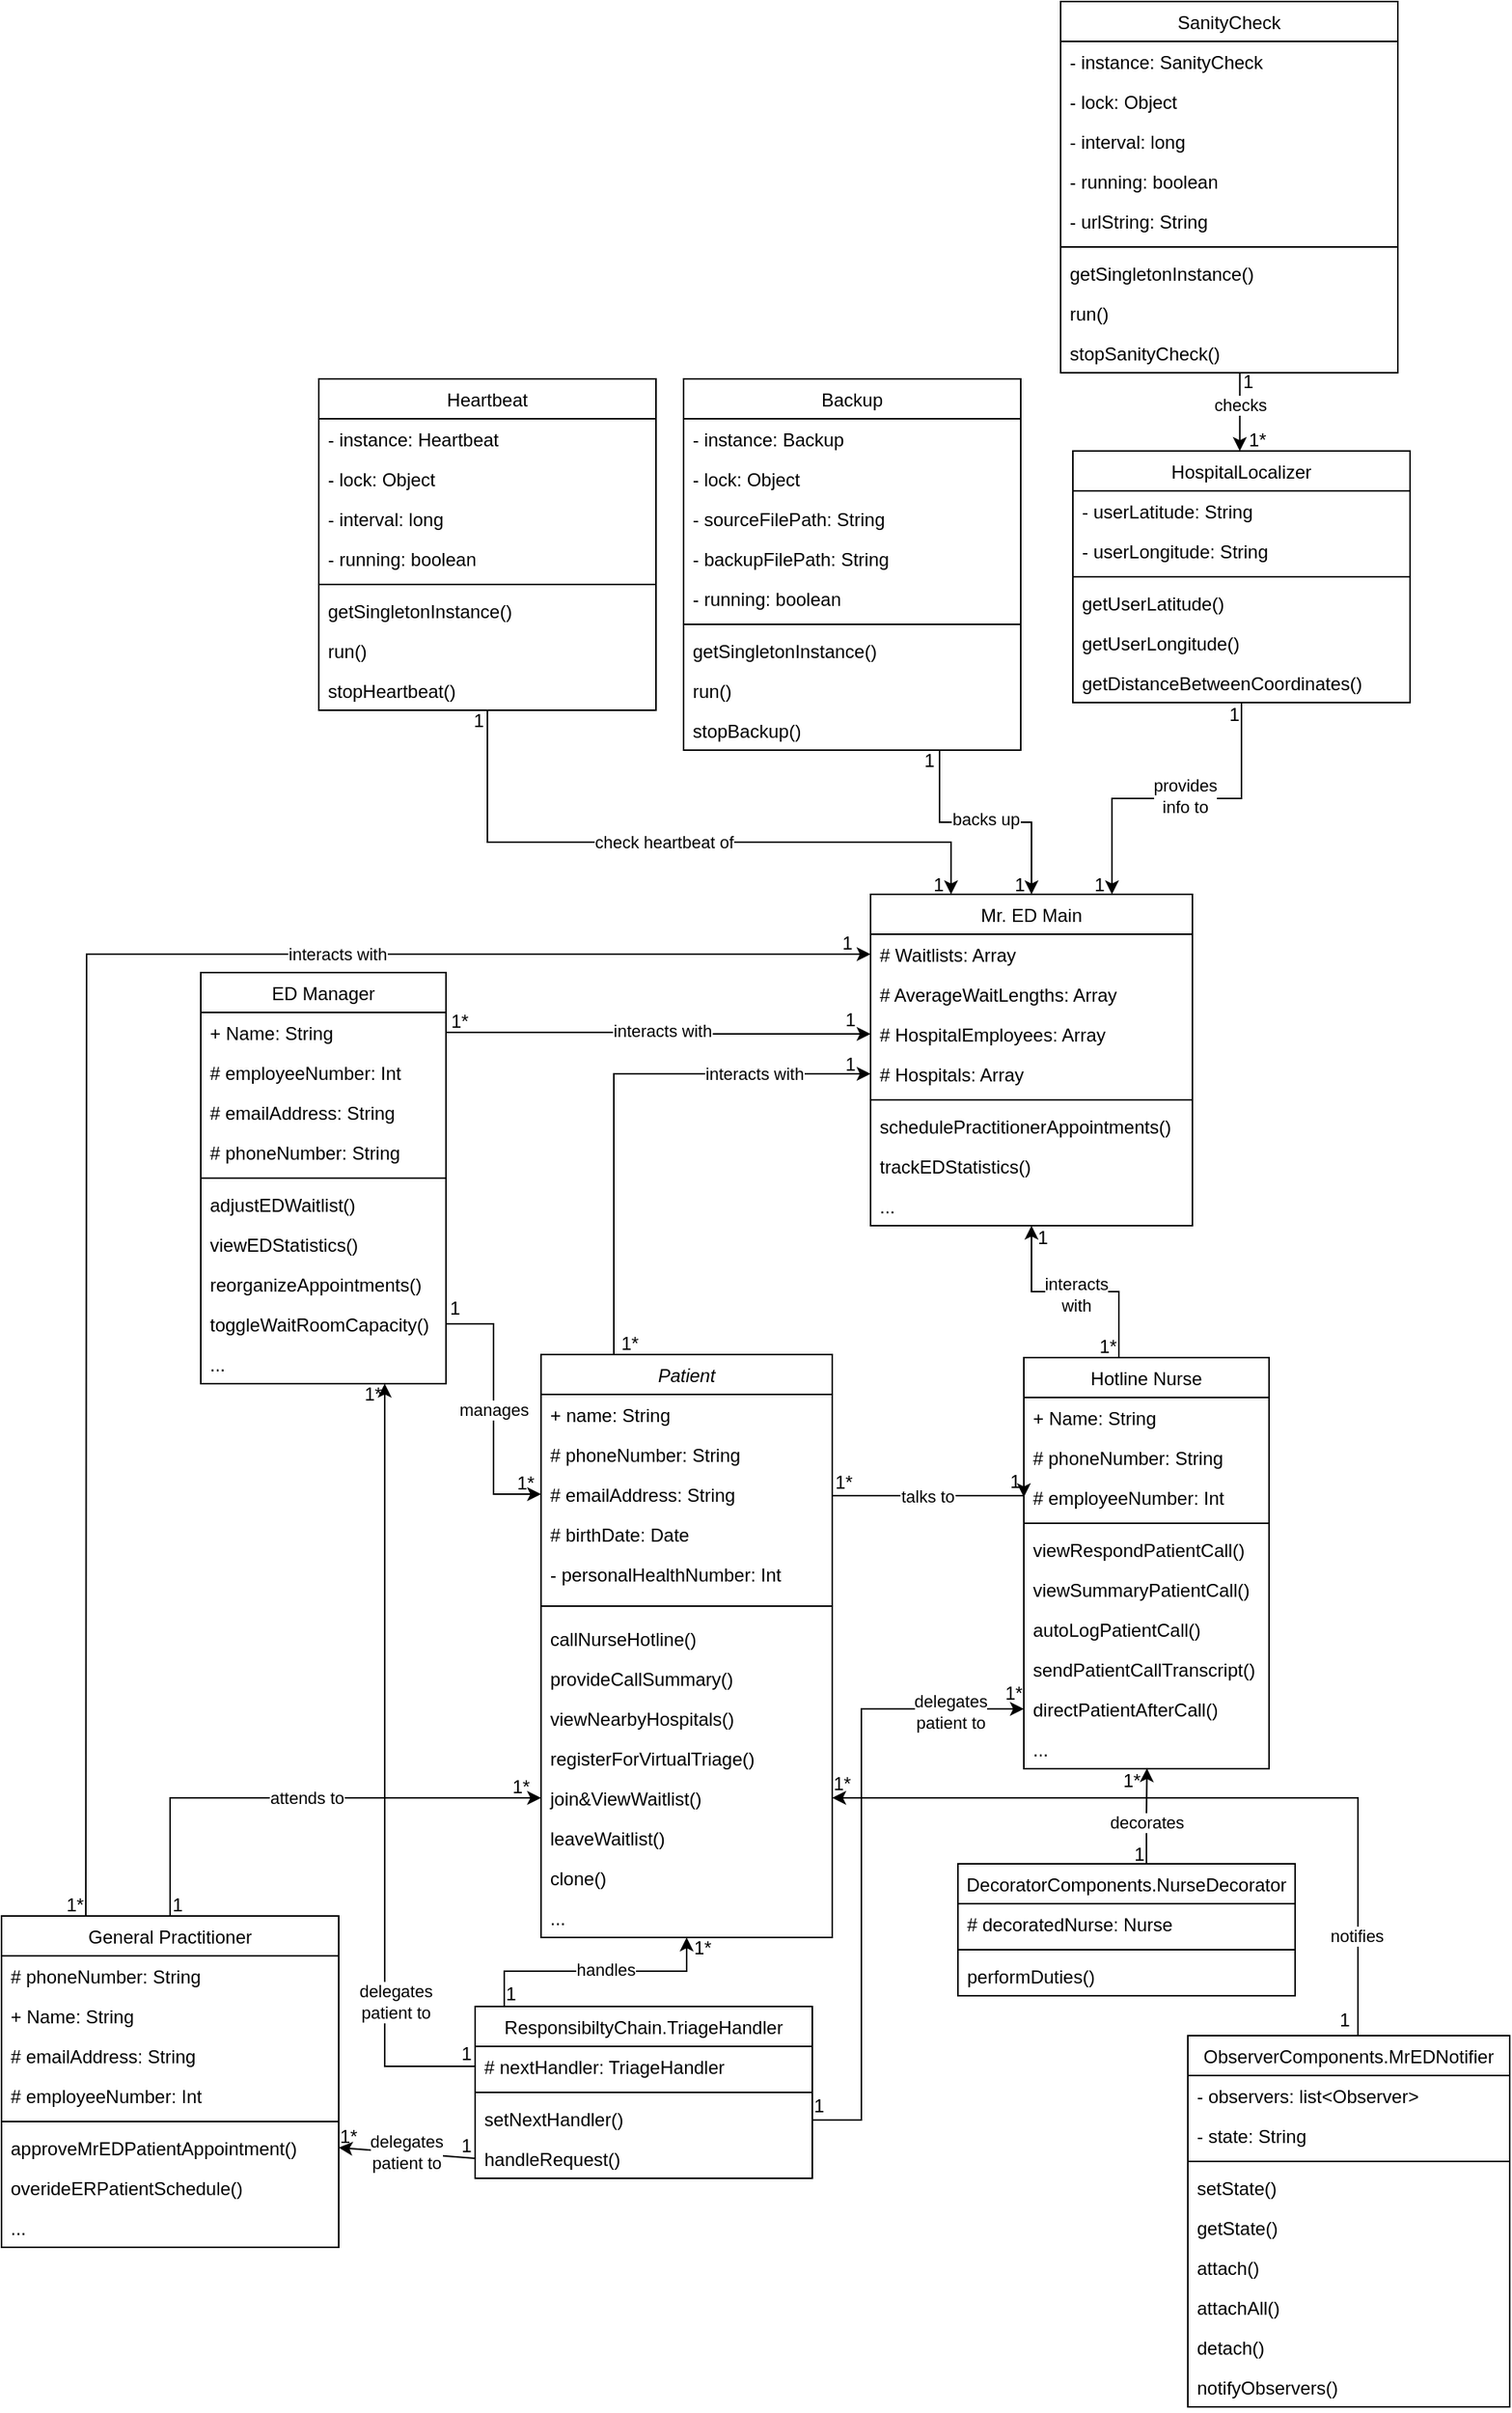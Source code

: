 <mxfile version="24.8.6">
  <diagram id="C5RBs43oDa-KdzZeNtuy" name="Page-1">
    <mxGraphModel dx="1110" dy="485" grid="0" gridSize="10" guides="1" tooltips="1" connect="1" arrows="1" fold="1" page="1" pageScale="1" pageWidth="1100" pageHeight="1700" background="#ffffff" math="0" shadow="0">
      <root>
        <mxCell id="WIyWlLk6GJQsqaUBKTNV-0" />
        <mxCell id="WIyWlLk6GJQsqaUBKTNV-1" parent="WIyWlLk6GJQsqaUBKTNV-0" />
        <mxCell id="zkfFHV4jXpPFQw0GAbJ--26" value="talks to" style="endArrow=classic;shadow=0;strokeWidth=1;rounded=0;curved=0;endFill=1;edgeStyle=elbowEdgeStyle;elbow=vertical;entryX=0;entryY=0.5;entryDx=0;entryDy=0;exitX=1;exitY=0.5;exitDx=0;exitDy=0;" parent="WIyWlLk6GJQsqaUBKTNV-1" source="zkfFHV4jXpPFQw0GAbJ--3" target="zkfFHV4jXpPFQw0GAbJ--20" edge="1">
          <mxGeometry x="-0.002" relative="1" as="geometry">
            <mxPoint x="526" y="940.151" as="sourcePoint" />
            <mxPoint x="606" y="940" as="targetPoint" />
            <mxPoint as="offset" />
          </mxGeometry>
        </mxCell>
        <mxCell id="zkfFHV4jXpPFQw0GAbJ--27" value="1*" style="resizable=0;align=left;verticalAlign=bottom;labelBackgroundColor=none;fontSize=12;" parent="zkfFHV4jXpPFQw0GAbJ--26" connectable="0" vertex="1">
          <mxGeometry x="-1" relative="1" as="geometry">
            <mxPoint y="1" as="offset" />
          </mxGeometry>
        </mxCell>
        <mxCell id="yhLwDngZFzW4GkKBRwZi-78" value="interacts with" style="edgeStyle=orthogonalEdgeStyle;rounded=0;orthogonalLoop=1;jettySize=auto;html=1;exitX=0.25;exitY=0;exitDx=0;exitDy=0;entryX=0;entryY=0.5;entryDx=0;entryDy=0;" parent="WIyWlLk6GJQsqaUBKTNV-1" source="zkfFHV4jXpPFQw0GAbJ--0" target="Fs_27z0oELzL2XnIM3CG-0" edge="1">
          <mxGeometry x="0.565" relative="1" as="geometry">
            <mxPoint as="offset" />
          </mxGeometry>
        </mxCell>
        <mxCell id="zkfFHV4jXpPFQw0GAbJ--6" value="ED Manager" style="swimlane;fontStyle=0;align=center;verticalAlign=top;childLayout=stackLayout;horizontal=1;startSize=26;horizontalStack=0;resizeParent=1;resizeLast=0;collapsible=1;marginBottom=0;rounded=0;shadow=0;strokeWidth=1;" parent="WIyWlLk6GJQsqaUBKTNV-1" vertex="1">
          <mxGeometry x="221" y="661" width="160" height="268" as="geometry">
            <mxRectangle x="130" y="380" width="160" height="26" as="alternateBounds" />
          </mxGeometry>
        </mxCell>
        <mxCell id="yhLwDngZFzW4GkKBRwZi-48" value="+ Name: String" style="text;align=left;verticalAlign=top;spacingLeft=4;spacingRight=4;overflow=hidden;rotatable=0;points=[[0,0.5],[1,0.5]];portConstraint=eastwest;" parent="zkfFHV4jXpPFQw0GAbJ--6" vertex="1">
          <mxGeometry y="26" width="160" height="26" as="geometry" />
        </mxCell>
        <mxCell id="yhLwDngZFzW4GkKBRwZi-50" value="# employeeNumber: Int" style="text;align=left;verticalAlign=top;spacingLeft=4;spacingRight=4;overflow=hidden;rotatable=0;points=[[0,0.5],[1,0.5]];portConstraint=eastwest;rounded=0;shadow=0;html=0;" parent="zkfFHV4jXpPFQw0GAbJ--6" vertex="1">
          <mxGeometry y="52" width="160" height="26" as="geometry" />
        </mxCell>
        <mxCell id="tBo-wQRC3LRxtT-xVERm-1" value="# emailAddress: String" style="text;align=left;verticalAlign=top;spacingLeft=4;spacingRight=4;overflow=hidden;rotatable=0;points=[[0,0.5],[1,0.5]];portConstraint=eastwest;rounded=0;shadow=0;html=0;" parent="zkfFHV4jXpPFQw0GAbJ--6" vertex="1">
          <mxGeometry y="78" width="160" height="26" as="geometry" />
        </mxCell>
        <mxCell id="yhLwDngZFzW4GkKBRwZi-49" value="# phoneNumber: String" style="text;align=left;verticalAlign=top;spacingLeft=4;spacingRight=4;overflow=hidden;rotatable=0;points=[[0,0.5],[1,0.5]];portConstraint=eastwest;rounded=0;shadow=0;html=0;" parent="zkfFHV4jXpPFQw0GAbJ--6" vertex="1">
          <mxGeometry y="104" width="160" height="26" as="geometry" />
        </mxCell>
        <mxCell id="zkfFHV4jXpPFQw0GAbJ--9" value="" style="line;html=1;strokeWidth=1;align=left;verticalAlign=middle;spacingTop=-1;spacingLeft=3;spacingRight=3;rotatable=0;labelPosition=right;points=[];portConstraint=eastwest;" parent="zkfFHV4jXpPFQw0GAbJ--6" vertex="1">
          <mxGeometry y="130" width="160" height="8" as="geometry" />
        </mxCell>
        <mxCell id="zkfFHV4jXpPFQw0GAbJ--11" value="adjustEDWaitlist()&#xa;" style="text;align=left;verticalAlign=top;spacingLeft=4;spacingRight=4;overflow=hidden;rotatable=0;points=[[0,0.5],[1,0.5]];portConstraint=eastwest;" parent="zkfFHV4jXpPFQw0GAbJ--6" vertex="1">
          <mxGeometry y="138" width="160" height="26" as="geometry" />
        </mxCell>
        <mxCell id="yhLwDngZFzW4GkKBRwZi-51" value="viewEDStatistics()&#xa;" style="text;align=left;verticalAlign=top;spacingLeft=4;spacingRight=4;overflow=hidden;rotatable=0;points=[[0,0.5],[1,0.5]];portConstraint=eastwest;" parent="zkfFHV4jXpPFQw0GAbJ--6" vertex="1">
          <mxGeometry y="164" width="160" height="26" as="geometry" />
        </mxCell>
        <mxCell id="yhLwDngZFzW4GkKBRwZi-55" value="reorganizeAppointments()" style="text;align=left;verticalAlign=top;spacingLeft=4;spacingRight=4;overflow=hidden;rotatable=0;points=[[0,0.5],[1,0.5]];portConstraint=eastwest;" parent="zkfFHV4jXpPFQw0GAbJ--6" vertex="1">
          <mxGeometry y="190" width="160" height="26" as="geometry" />
        </mxCell>
        <mxCell id="yhLwDngZFzW4GkKBRwZi-56" value="toggleWaitRoomCapacity()" style="text;align=left;verticalAlign=top;spacingLeft=4;spacingRight=4;overflow=hidden;rotatable=0;points=[[0,0.5],[1,0.5]];portConstraint=eastwest;" parent="zkfFHV4jXpPFQw0GAbJ--6" vertex="1">
          <mxGeometry y="216" width="160" height="26" as="geometry" />
        </mxCell>
        <mxCell id="puMFfP5qI0AETWPIXDAu-53" value="..." style="text;align=left;verticalAlign=top;spacingLeft=4;spacingRight=4;overflow=hidden;rotatable=0;points=[[0,0.5],[1,0.5]];portConstraint=eastwest;" vertex="1" parent="zkfFHV4jXpPFQw0GAbJ--6">
          <mxGeometry y="242" width="160" height="26" as="geometry" />
        </mxCell>
        <mxCell id="puMFfP5qI0AETWPIXDAu-64" style="edgeStyle=orthogonalEdgeStyle;rounded=0;orthogonalLoop=1;jettySize=auto;html=1;entryX=0.5;entryY=1;entryDx=0;entryDy=0;" edge="1" parent="WIyWlLk6GJQsqaUBKTNV-1" source="zkfFHV4jXpPFQw0GAbJ--17" target="yhLwDngZFzW4GkKBRwZi-30">
          <mxGeometry relative="1" as="geometry">
            <mxPoint x="731" y="832" as="targetPoint" />
            <Array as="points">
              <mxPoint x="820" y="869" />
              <mxPoint x="763" y="869" />
            </Array>
          </mxGeometry>
        </mxCell>
        <mxCell id="puMFfP5qI0AETWPIXDAu-66" value="interacts&lt;div&gt;with&lt;/div&gt;" style="edgeLabel;html=1;align=center;verticalAlign=middle;resizable=0;points=[];" vertex="1" connectable="0" parent="puMFfP5qI0AETWPIXDAu-64">
          <mxGeometry x="0.129" y="1" relative="1" as="geometry">
            <mxPoint x="9" y="1" as="offset" />
          </mxGeometry>
        </mxCell>
        <mxCell id="yhLwDngZFzW4GkKBRwZi-66" value="interacts with" style="edgeStyle=orthogonalEdgeStyle;rounded=0;orthogonalLoop=1;jettySize=auto;html=1;entryX=0;entryY=0.5;entryDx=0;entryDy=0;" parent="WIyWlLk6GJQsqaUBKTNV-1" target="yhLwDngZFzW4GkKBRwZi-32" edge="1">
          <mxGeometry x="0.389" relative="1" as="geometry">
            <mxPoint x="146" y="1276" as="sourcePoint" />
            <mxPoint as="offset" />
          </mxGeometry>
        </mxCell>
        <mxCell id="yhLwDngZFzW4GkKBRwZi-95" value="manages" style="edgeStyle=orthogonalEdgeStyle;rounded=0;orthogonalLoop=1;jettySize=auto;html=1;exitX=1;exitY=0.5;exitDx=0;exitDy=0;entryX=0;entryY=0.5;entryDx=0;entryDy=0;" parent="WIyWlLk6GJQsqaUBKTNV-1" source="yhLwDngZFzW4GkKBRwZi-56" target="zkfFHV4jXpPFQw0GAbJ--3" edge="1">
          <mxGeometry relative="1" as="geometry" />
        </mxCell>
        <mxCell id="yhLwDngZFzW4GkKBRwZi-97" value="1*" style="text;strokeColor=none;align=center;fillColor=none;html=1;verticalAlign=middle;whiteSpace=wrap;rounded=0;" parent="WIyWlLk6GJQsqaUBKTNV-1" vertex="1">
          <mxGeometry x="360" y="678" width="60" height="30" as="geometry" />
        </mxCell>
        <mxCell id="yhLwDngZFzW4GkKBRwZi-100" value="1" style="text;strokeColor=none;align=center;fillColor=none;html=1;verticalAlign=middle;whiteSpace=wrap;rounded=0;" parent="WIyWlLk6GJQsqaUBKTNV-1" vertex="1">
          <mxGeometry x="357" y="865" width="60" height="30" as="geometry" />
        </mxCell>
        <mxCell id="RBmCdyqVR_5jU8e3-aPP-4" value="" style="rounded=0;whiteSpace=wrap;html=1;strokeColor=none;" parent="WIyWlLk6GJQsqaUBKTNV-1" vertex="1">
          <mxGeometry x="108" y="1373" width="120" height="60" as="geometry" />
        </mxCell>
        <mxCell id="puMFfP5qI0AETWPIXDAu-23" style="edgeStyle=orthogonalEdgeStyle;rounded=0;orthogonalLoop=1;jettySize=auto;html=1;entryX=0.5;entryY=1;entryDx=0;entryDy=0;" edge="1" parent="WIyWlLk6GJQsqaUBKTNV-1" source="puMFfP5qI0AETWPIXDAu-10" target="zkfFHV4jXpPFQw0GAbJ--0">
          <mxGeometry relative="1" as="geometry">
            <Array as="points">
              <mxPoint x="419" y="1312" />
              <mxPoint x="538" y="1312" />
            </Array>
          </mxGeometry>
        </mxCell>
        <mxCell id="puMFfP5qI0AETWPIXDAu-29" value="handles" style="edgeLabel;html=1;align=center;verticalAlign=middle;resizable=0;points=[];" vertex="1" connectable="0" parent="puMFfP5qI0AETWPIXDAu-23">
          <mxGeometry x="-0.354" y="2" relative="1" as="geometry">
            <mxPoint x="36" y="1" as="offset" />
          </mxGeometry>
        </mxCell>
        <mxCell id="puMFfP5qI0AETWPIXDAu-10" value="ResponsibiltyChain.TriageHandler" style="swimlane;fontStyle=0;align=center;verticalAlign=top;childLayout=stackLayout;horizontal=1;startSize=26;horizontalStack=0;resizeParent=1;resizeLast=0;collapsible=1;marginBottom=0;rounded=0;shadow=0;strokeWidth=1;" vertex="1" parent="WIyWlLk6GJQsqaUBKTNV-1">
          <mxGeometry x="400" y="1335" width="220" height="112" as="geometry">
            <mxRectangle x="550" y="140" width="160" height="26" as="alternateBounds" />
          </mxGeometry>
        </mxCell>
        <mxCell id="puMFfP5qI0AETWPIXDAu-11" value="# nextHandler: TriageHandler" style="text;align=left;verticalAlign=top;spacingLeft=4;spacingRight=4;overflow=hidden;rotatable=0;points=[[0,0.5],[1,0.5]];portConstraint=eastwest;rounded=0;shadow=0;html=0;" vertex="1" parent="puMFfP5qI0AETWPIXDAu-10">
          <mxGeometry y="26" width="220" height="26" as="geometry" />
        </mxCell>
        <mxCell id="puMFfP5qI0AETWPIXDAu-15" value="" style="line;html=1;strokeWidth=1;align=left;verticalAlign=middle;spacingTop=-1;spacingLeft=3;spacingRight=3;rotatable=0;labelPosition=right;points=[];portConstraint=eastwest;" vertex="1" parent="puMFfP5qI0AETWPIXDAu-10">
          <mxGeometry y="52" width="220" height="8" as="geometry" />
        </mxCell>
        <mxCell id="puMFfP5qI0AETWPIXDAu-16" value="setNextHandler()" style="text;align=left;verticalAlign=top;spacingLeft=4;spacingRight=4;overflow=hidden;rotatable=0;points=[[0,0.5],[1,0.5]];portConstraint=eastwest;" vertex="1" parent="puMFfP5qI0AETWPIXDAu-10">
          <mxGeometry y="60" width="220" height="26" as="geometry" />
        </mxCell>
        <mxCell id="puMFfP5qI0AETWPIXDAu-17" value="handleRequest()" style="text;align=left;verticalAlign=top;spacingLeft=4;spacingRight=4;overflow=hidden;rotatable=0;points=[[0,0.5],[1,0.5]];portConstraint=eastwest;" vertex="1" parent="puMFfP5qI0AETWPIXDAu-10">
          <mxGeometry y="86" width="220" height="26" as="geometry" />
        </mxCell>
        <mxCell id="puMFfP5qI0AETWPIXDAu-20" value="" style="group" vertex="1" connectable="0" parent="WIyWlLk6GJQsqaUBKTNV-1">
          <mxGeometry x="91" y="1252" width="256" height="215" as="geometry" />
        </mxCell>
        <mxCell id="puMFfP5qI0AETWPIXDAu-19" value="" style="group" vertex="1" connectable="0" parent="puMFfP5qI0AETWPIXDAu-20">
          <mxGeometry width="220" height="215" as="geometry" />
        </mxCell>
        <mxCell id="yhLwDngZFzW4GkKBRwZi-0" value="General Practitioner" style="swimlane;fontStyle=0;align=center;verticalAlign=top;childLayout=stackLayout;horizontal=1;startSize=26;horizontalStack=0;resizeParent=1;resizeLast=0;collapsible=1;marginBottom=0;rounded=0;shadow=0;strokeWidth=1;" parent="puMFfP5qI0AETWPIXDAu-19" vertex="1">
          <mxGeometry y="24" width="220" height="216" as="geometry">
            <mxRectangle x="550" y="140" width="160" height="26" as="alternateBounds" />
          </mxGeometry>
        </mxCell>
        <mxCell id="yhLwDngZFzW4GkKBRwZi-25" value="# phoneNumber: String" style="text;align=left;verticalAlign=top;spacingLeft=4;spacingRight=4;overflow=hidden;rotatable=0;points=[[0,0.5],[1,0.5]];portConstraint=eastwest;rounded=0;shadow=0;html=0;" parent="yhLwDngZFzW4GkKBRwZi-0" vertex="1">
          <mxGeometry y="26" width="220" height="26" as="geometry" />
        </mxCell>
        <mxCell id="yhLwDngZFzW4GkKBRwZi-24" value="+ Name: String" style="text;align=left;verticalAlign=top;spacingLeft=4;spacingRight=4;overflow=hidden;rotatable=0;points=[[0,0.5],[1,0.5]];portConstraint=eastwest;" parent="yhLwDngZFzW4GkKBRwZi-0" vertex="1">
          <mxGeometry y="52" width="220" height="26" as="geometry" />
        </mxCell>
        <mxCell id="tBo-wQRC3LRxtT-xVERm-2" value="# emailAddress: String" style="text;align=left;verticalAlign=top;spacingLeft=4;spacingRight=4;overflow=hidden;rotatable=0;points=[[0,0.5],[1,0.5]];portConstraint=eastwest;rounded=0;shadow=0;html=0;" parent="yhLwDngZFzW4GkKBRwZi-0" vertex="1">
          <mxGeometry y="78" width="220" height="26" as="geometry" />
        </mxCell>
        <mxCell id="yhLwDngZFzW4GkKBRwZi-44" value="# employeeNumber: Int" style="text;align=left;verticalAlign=top;spacingLeft=4;spacingRight=4;overflow=hidden;rotatable=0;points=[[0,0.5],[1,0.5]];portConstraint=eastwest;rounded=0;shadow=0;html=0;" parent="yhLwDngZFzW4GkKBRwZi-0" vertex="1">
          <mxGeometry y="104" width="220" height="26" as="geometry" />
        </mxCell>
        <mxCell id="yhLwDngZFzW4GkKBRwZi-6" value="" style="line;html=1;strokeWidth=1;align=left;verticalAlign=middle;spacingTop=-1;spacingLeft=3;spacingRight=3;rotatable=0;labelPosition=right;points=[];portConstraint=eastwest;" parent="yhLwDngZFzW4GkKBRwZi-0" vertex="1">
          <mxGeometry y="130" width="220" height="8" as="geometry" />
        </mxCell>
        <mxCell id="yhLwDngZFzW4GkKBRwZi-8" value="approveMrEDPatientAppointment()" style="text;align=left;verticalAlign=top;spacingLeft=4;spacingRight=4;overflow=hidden;rotatable=0;points=[[0,0.5],[1,0.5]];portConstraint=eastwest;" parent="yhLwDngZFzW4GkKBRwZi-0" vertex="1">
          <mxGeometry y="138" width="220" height="26" as="geometry" />
        </mxCell>
        <mxCell id="yhLwDngZFzW4GkKBRwZi-29" value="overideERPatientSchedule()" style="text;align=left;verticalAlign=top;spacingLeft=4;spacingRight=4;overflow=hidden;rotatable=0;points=[[0,0.5],[1,0.5]];portConstraint=eastwest;" parent="yhLwDngZFzW4GkKBRwZi-0" vertex="1">
          <mxGeometry y="164" width="220" height="26" as="geometry" />
        </mxCell>
        <mxCell id="puMFfP5qI0AETWPIXDAu-54" value="..." style="text;align=left;verticalAlign=top;spacingLeft=4;spacingRight=4;overflow=hidden;rotatable=0;points=[[0,0.5],[1,0.5]];portConstraint=eastwest;" vertex="1" parent="yhLwDngZFzW4GkKBRwZi-0">
          <mxGeometry y="190" width="220" height="26" as="geometry" />
        </mxCell>
        <mxCell id="yhLwDngZFzW4GkKBRwZi-71" value="1*" style="text;strokeColor=none;align=center;fillColor=none;html=1;verticalAlign=middle;whiteSpace=wrap;rounded=0;" parent="puMFfP5qI0AETWPIXDAu-19" vertex="1">
          <mxGeometry x="18" y="2" width="60" height="30" as="geometry" />
        </mxCell>
        <mxCell id="yhLwDngZFzW4GkKBRwZi-76" value="1" style="text;strokeColor=none;align=center;fillColor=none;html=1;verticalAlign=middle;whiteSpace=wrap;rounded=0;" parent="puMFfP5qI0AETWPIXDAu-19" vertex="1">
          <mxGeometry x="85" y="2" width="60" height="30" as="geometry" />
        </mxCell>
        <mxCell id="puMFfP5qI0AETWPIXDAu-150" value="1*" style="text;html=1;align=center;verticalAlign=middle;resizable=0;points=[];autosize=1;strokeColor=none;fillColor=none;" vertex="1" parent="puMFfP5qI0AETWPIXDAu-20">
          <mxGeometry x="211" y="155" width="29" height="26" as="geometry" />
        </mxCell>
        <mxCell id="puMFfP5qI0AETWPIXDAu-22" style="edgeStyle=orthogonalEdgeStyle;rounded=0;orthogonalLoop=1;jettySize=auto;html=1;exitX=1;exitY=0.5;exitDx=0;exitDy=0;entryX=0;entryY=0.5;entryDx=0;entryDy=0;" edge="1" parent="WIyWlLk6GJQsqaUBKTNV-1" source="puMFfP5qI0AETWPIXDAu-17" target="yhLwDngZFzW4GkKBRwZi-20">
          <mxGeometry relative="1" as="geometry">
            <mxPoint x="735" y="1135" as="targetPoint" />
            <Array as="points">
              <mxPoint x="620" y="1409" />
              <mxPoint x="652" y="1409" />
              <mxPoint x="652" y="1141" />
            </Array>
          </mxGeometry>
        </mxCell>
        <mxCell id="puMFfP5qI0AETWPIXDAu-28" value="delegates&lt;div&gt;patient to&lt;/div&gt;" style="edgeLabel;html=1;align=center;verticalAlign=middle;resizable=0;points=[];" vertex="1" connectable="0" parent="puMFfP5qI0AETWPIXDAu-22">
          <mxGeometry x="-0.154" y="2" relative="1" as="geometry">
            <mxPoint x="60" y="-141" as="offset" />
          </mxGeometry>
        </mxCell>
        <mxCell id="puMFfP5qI0AETWPIXDAu-32" style="edgeStyle=orthogonalEdgeStyle;rounded=0;orthogonalLoop=1;jettySize=auto;html=1;entryX=0;entryY=0.5;entryDx=0;entryDy=0;" edge="1" parent="WIyWlLk6GJQsqaUBKTNV-1" source="yhLwDngZFzW4GkKBRwZi-0" target="yhLwDngZFzW4GkKBRwZi-61">
          <mxGeometry relative="1" as="geometry" />
        </mxCell>
        <mxCell id="puMFfP5qI0AETWPIXDAu-33" value="attends to" style="edgeLabel;html=1;align=center;verticalAlign=middle;resizable=0;points=[];" vertex="1" connectable="0" parent="puMFfP5qI0AETWPIXDAu-32">
          <mxGeometry x="0.037" relative="1" as="geometry">
            <mxPoint as="offset" />
          </mxGeometry>
        </mxCell>
        <mxCell id="puMFfP5qI0AETWPIXDAu-34" style="rounded=0;orthogonalLoop=1;jettySize=auto;html=1;entryX=1;entryY=0.5;entryDx=0;entryDy=0;exitX=0;exitY=0.5;exitDx=0;exitDy=0;" edge="1" parent="WIyWlLk6GJQsqaUBKTNV-1" source="puMFfP5qI0AETWPIXDAu-17" target="yhLwDngZFzW4GkKBRwZi-8">
          <mxGeometry relative="1" as="geometry" />
        </mxCell>
        <mxCell id="puMFfP5qI0AETWPIXDAu-35" value="delegates&lt;div&gt;patient to&lt;/div&gt;" style="edgeLabel;html=1;align=center;verticalAlign=middle;resizable=0;points=[];" vertex="1" connectable="0" parent="puMFfP5qI0AETWPIXDAu-34">
          <mxGeometry x="0.017" y="-1" relative="1" as="geometry">
            <mxPoint as="offset" />
          </mxGeometry>
        </mxCell>
        <mxCell id="puMFfP5qI0AETWPIXDAu-30" style="edgeStyle=orthogonalEdgeStyle;rounded=0;orthogonalLoop=1;jettySize=auto;html=1;entryX=0.75;entryY=1;entryDx=0;entryDy=0;" edge="1" parent="WIyWlLk6GJQsqaUBKTNV-1" source="puMFfP5qI0AETWPIXDAu-11" target="zkfFHV4jXpPFQw0GAbJ--6">
          <mxGeometry relative="1" as="geometry">
            <mxPoint x="362.222" y="888.901" as="targetPoint" />
          </mxGeometry>
        </mxCell>
        <mxCell id="puMFfP5qI0AETWPIXDAu-37" value="delegates&lt;div&gt;patient to&lt;/div&gt;" style="edgeLabel;html=1;align=center;verticalAlign=middle;resizable=0;points=[];" vertex="1" connectable="0" parent="puMFfP5qI0AETWPIXDAu-30">
          <mxGeometry x="-0.861" y="-4" relative="1" as="geometry">
            <mxPoint x="-17" y="-38" as="offset" />
          </mxGeometry>
        </mxCell>
        <mxCell id="puMFfP5qI0AETWPIXDAu-50" style="edgeStyle=orthogonalEdgeStyle;rounded=0;orthogonalLoop=1;jettySize=auto;html=1;entryX=1;entryY=0.5;entryDx=0;entryDy=0;exitX=0.5;exitY=0;exitDx=0;exitDy=0;" edge="1" parent="WIyWlLk6GJQsqaUBKTNV-1" source="puMFfP5qI0AETWPIXDAu-38" target="yhLwDngZFzW4GkKBRwZi-61">
          <mxGeometry relative="1" as="geometry">
            <Array as="points">
              <mxPoint x="976" y="1354" />
              <mxPoint x="976" y="1199" />
            </Array>
          </mxGeometry>
        </mxCell>
        <mxCell id="puMFfP5qI0AETWPIXDAu-51" value="notifies" style="edgeLabel;html=1;align=center;verticalAlign=middle;resizable=0;points=[];" vertex="1" connectable="0" parent="puMFfP5qI0AETWPIXDAu-50">
          <mxGeometry x="0.061" relative="1" as="geometry">
            <mxPoint x="105" y="90" as="offset" />
          </mxGeometry>
        </mxCell>
        <mxCell id="puMFfP5qI0AETWPIXDAu-62" style="edgeStyle=orthogonalEdgeStyle;rounded=0;orthogonalLoop=1;jettySize=auto;html=1;entryX=0.502;entryY=0.989;entryDx=0;entryDy=0;entryPerimeter=0;" edge="1" parent="WIyWlLk6GJQsqaUBKTNV-1" source="puMFfP5qI0AETWPIXDAu-57" target="puMFfP5qI0AETWPIXDAu-56">
          <mxGeometry relative="1" as="geometry">
            <Array as="points">
              <mxPoint x="838" y="1211" />
              <mxPoint x="838" y="1211" />
            </Array>
          </mxGeometry>
        </mxCell>
        <mxCell id="puMFfP5qI0AETWPIXDAu-63" value="decorates" style="edgeLabel;html=1;align=center;verticalAlign=middle;resizable=0;points=[];" vertex="1" connectable="0" parent="puMFfP5qI0AETWPIXDAu-62">
          <mxGeometry x="-0.121" relative="1" as="geometry">
            <mxPoint as="offset" />
          </mxGeometry>
        </mxCell>
        <mxCell id="puMFfP5qI0AETWPIXDAu-67" value="" style="group" vertex="1" connectable="0" parent="WIyWlLk6GJQsqaUBKTNV-1">
          <mxGeometry x="613" y="610" width="255" height="216" as="geometry" />
        </mxCell>
        <mxCell id="yhLwDngZFzW4GkKBRwZi-30" value="Mr. ED Main" style="swimlane;fontStyle=0;align=center;verticalAlign=top;childLayout=stackLayout;horizontal=1;startSize=26;horizontalStack=0;resizeParent=1;resizeLast=0;collapsible=1;marginBottom=0;rounded=0;shadow=0;strokeWidth=1;" parent="puMFfP5qI0AETWPIXDAu-67" vertex="1">
          <mxGeometry x="45" width="210" height="216" as="geometry">
            <mxRectangle x="550" y="140" width="160" height="26" as="alternateBounds" />
          </mxGeometry>
        </mxCell>
        <mxCell id="yhLwDngZFzW4GkKBRwZi-32" value="# Waitlists: Array " style="text;align=left;verticalAlign=top;spacingLeft=4;spacingRight=4;overflow=hidden;rotatable=0;points=[[0,0.5],[1,0.5]];portConstraint=eastwest;rounded=0;shadow=0;html=0;" parent="yhLwDngZFzW4GkKBRwZi-30" vertex="1">
          <mxGeometry y="26" width="210" height="26" as="geometry" />
        </mxCell>
        <mxCell id="yhLwDngZFzW4GkKBRwZi-58" value="# AverageWaitLengths: Array " style="text;align=left;verticalAlign=top;spacingLeft=4;spacingRight=4;overflow=hidden;rotatable=0;points=[[0,0.5],[1,0.5]];portConstraint=eastwest;rounded=0;shadow=0;html=0;" parent="yhLwDngZFzW4GkKBRwZi-30" vertex="1">
          <mxGeometry y="52" width="210" height="26" as="geometry" />
        </mxCell>
        <mxCell id="yhLwDngZFzW4GkKBRwZi-86" value="# HospitalEmployees: Array " style="text;align=left;verticalAlign=top;spacingLeft=4;spacingRight=4;overflow=hidden;rotatable=0;points=[[0,0.5],[1,0.5]];portConstraint=eastwest;rounded=0;shadow=0;html=0;" parent="yhLwDngZFzW4GkKBRwZi-30" vertex="1">
          <mxGeometry y="78" width="210" height="26" as="geometry" />
        </mxCell>
        <mxCell id="Fs_27z0oELzL2XnIM3CG-0" value="# Hospitals: Array " style="text;align=left;verticalAlign=top;spacingLeft=4;spacingRight=4;overflow=hidden;rotatable=0;points=[[0,0.5],[1,0.5]];portConstraint=eastwest;rounded=0;shadow=0;html=0;" parent="yhLwDngZFzW4GkKBRwZi-30" vertex="1">
          <mxGeometry y="104" width="210" height="26" as="geometry" />
        </mxCell>
        <mxCell id="yhLwDngZFzW4GkKBRwZi-34" value="" style="line;html=1;strokeWidth=1;align=left;verticalAlign=middle;spacingTop=-1;spacingLeft=3;spacingRight=3;rotatable=0;labelPosition=right;points=[];portConstraint=eastwest;" parent="yhLwDngZFzW4GkKBRwZi-30" vertex="1">
          <mxGeometry y="130" width="210" height="8" as="geometry" />
        </mxCell>
        <mxCell id="yhLwDngZFzW4GkKBRwZi-40" value="schedulePractitionerAppointments()" style="text;align=left;verticalAlign=top;spacingLeft=4;spacingRight=4;overflow=hidden;rotatable=0;points=[[0,0.5],[1,0.5]];portConstraint=eastwest;" parent="yhLwDngZFzW4GkKBRwZi-30" vertex="1">
          <mxGeometry y="138" width="210" height="26" as="geometry" />
        </mxCell>
        <mxCell id="yhLwDngZFzW4GkKBRwZi-53" value="trackEDStatistics()&#xa;" style="text;align=left;verticalAlign=top;spacingLeft=4;spacingRight=4;overflow=hidden;rotatable=0;points=[[0,0.5],[1,0.5]];portConstraint=eastwest;" parent="yhLwDngZFzW4GkKBRwZi-30" vertex="1">
          <mxGeometry y="164" width="210" height="26" as="geometry" />
        </mxCell>
        <mxCell id="puMFfP5qI0AETWPIXDAu-52" value="..." style="text;align=left;verticalAlign=top;spacingLeft=4;spacingRight=4;overflow=hidden;rotatable=0;points=[[0,0.5],[1,0.5]];portConstraint=eastwest;" vertex="1" parent="yhLwDngZFzW4GkKBRwZi-30">
          <mxGeometry y="190" width="210" height="26" as="geometry" />
        </mxCell>
        <mxCell id="yhLwDngZFzW4GkKBRwZi-72" value="1" style="text;strokeColor=none;align=center;fillColor=none;html=1;verticalAlign=middle;whiteSpace=wrap;rounded=0;" parent="puMFfP5qI0AETWPIXDAu-67" vertex="1">
          <mxGeometry y="17" width="60" height="30" as="geometry" />
        </mxCell>
        <mxCell id="yhLwDngZFzW4GkKBRwZi-83" value="1" style="text;strokeColor=none;align=center;fillColor=none;html=1;verticalAlign=middle;whiteSpace=wrap;rounded=0;" parent="puMFfP5qI0AETWPIXDAu-67" vertex="1">
          <mxGeometry x="2" y="96" width="60" height="30" as="geometry" />
        </mxCell>
        <mxCell id="puMFfP5qI0AETWPIXDAu-72" value="1" style="text;strokeColor=none;align=center;fillColor=none;html=1;verticalAlign=middle;whiteSpace=wrap;rounded=0;" vertex="1" parent="puMFfP5qI0AETWPIXDAu-67">
          <mxGeometry x="2" y="67" width="60" height="30" as="geometry" />
        </mxCell>
        <mxCell id="puMFfP5qI0AETWPIXDAu-70" style="edgeStyle=orthogonalEdgeStyle;rounded=0;orthogonalLoop=1;jettySize=auto;html=1;exitX=1;exitY=0.5;exitDx=0;exitDy=0;" edge="1" parent="WIyWlLk6GJQsqaUBKTNV-1" source="yhLwDngZFzW4GkKBRwZi-48" target="yhLwDngZFzW4GkKBRwZi-86">
          <mxGeometry relative="1" as="geometry" />
        </mxCell>
        <mxCell id="puMFfP5qI0AETWPIXDAu-71" value="interacts with" style="edgeLabel;html=1;align=center;verticalAlign=middle;resizable=0;points=[];" vertex="1" connectable="0" parent="puMFfP5qI0AETWPIXDAu-70">
          <mxGeometry x="0.023" y="2" relative="1" as="geometry">
            <mxPoint as="offset" />
          </mxGeometry>
        </mxCell>
        <mxCell id="puMFfP5qI0AETWPIXDAu-105" style="edgeStyle=orthogonalEdgeStyle;rounded=0;orthogonalLoop=1;jettySize=auto;html=1;entryX=0.25;entryY=0;entryDx=0;entryDy=0;" edge="1" parent="WIyWlLk6GJQsqaUBKTNV-1" source="puMFfP5qI0AETWPIXDAu-73" target="yhLwDngZFzW4GkKBRwZi-30">
          <mxGeometry relative="1" as="geometry">
            <Array as="points">
              <mxPoint x="408" y="576" />
              <mxPoint x="711" y="576" />
            </Array>
          </mxGeometry>
        </mxCell>
        <mxCell id="puMFfP5qI0AETWPIXDAu-106" value="check heartbeat of" style="edgeLabel;html=1;align=center;verticalAlign=middle;resizable=0;points=[];" vertex="1" connectable="0" parent="puMFfP5qI0AETWPIXDAu-105">
          <mxGeometry x="-0.05" relative="1" as="geometry">
            <mxPoint as="offset" />
          </mxGeometry>
        </mxCell>
        <mxCell id="puMFfP5qI0AETWPIXDAu-73" value="Heartbeat" style="swimlane;fontStyle=0;align=center;verticalAlign=top;childLayout=stackLayout;horizontal=1;startSize=26;horizontalStack=0;resizeParent=1;resizeLast=0;collapsible=1;marginBottom=0;rounded=0;shadow=0;strokeWidth=1;" vertex="1" parent="WIyWlLk6GJQsqaUBKTNV-1">
          <mxGeometry x="298" y="274" width="220" height="216" as="geometry">
            <mxRectangle x="550" y="140" width="160" height="26" as="alternateBounds" />
          </mxGeometry>
        </mxCell>
        <mxCell id="puMFfP5qI0AETWPIXDAu-74" value="- instance: Heartbeat " style="text;align=left;verticalAlign=top;spacingLeft=4;spacingRight=4;overflow=hidden;rotatable=0;points=[[0,0.5],[1,0.5]];portConstraint=eastwest;rounded=0;shadow=0;html=0;" vertex="1" parent="puMFfP5qI0AETWPIXDAu-73">
          <mxGeometry y="26" width="220" height="26" as="geometry" />
        </mxCell>
        <mxCell id="puMFfP5qI0AETWPIXDAu-80" value="- lock: Object" style="text;align=left;verticalAlign=top;spacingLeft=4;spacingRight=4;overflow=hidden;rotatable=0;points=[[0,0.5],[1,0.5]];portConstraint=eastwest;rounded=0;shadow=0;html=0;" vertex="1" parent="puMFfP5qI0AETWPIXDAu-73">
          <mxGeometry y="52" width="220" height="26" as="geometry" />
        </mxCell>
        <mxCell id="puMFfP5qI0AETWPIXDAu-81" value="- interval: long" style="text;align=left;verticalAlign=top;spacingLeft=4;spacingRight=4;overflow=hidden;rotatable=0;points=[[0,0.5],[1,0.5]];portConstraint=eastwest;rounded=0;shadow=0;html=0;" vertex="1" parent="puMFfP5qI0AETWPIXDAu-73">
          <mxGeometry y="78" width="220" height="26" as="geometry" />
        </mxCell>
        <mxCell id="puMFfP5qI0AETWPIXDAu-82" value="- running: boolean" style="text;align=left;verticalAlign=top;spacingLeft=4;spacingRight=4;overflow=hidden;rotatable=0;points=[[0,0.5],[1,0.5]];portConstraint=eastwest;rounded=0;shadow=0;html=0;" vertex="1" parent="puMFfP5qI0AETWPIXDAu-73">
          <mxGeometry y="104" width="220" height="26" as="geometry" />
        </mxCell>
        <mxCell id="puMFfP5qI0AETWPIXDAu-75" value="" style="line;html=1;strokeWidth=1;align=left;verticalAlign=middle;spacingTop=-1;spacingLeft=3;spacingRight=3;rotatable=0;labelPosition=right;points=[];portConstraint=eastwest;" vertex="1" parent="puMFfP5qI0AETWPIXDAu-73">
          <mxGeometry y="130" width="220" height="8" as="geometry" />
        </mxCell>
        <mxCell id="puMFfP5qI0AETWPIXDAu-76" value="getSingletonInstance()" style="text;align=left;verticalAlign=top;spacingLeft=4;spacingRight=4;overflow=hidden;rotatable=0;points=[[0,0.5],[1,0.5]];portConstraint=eastwest;" vertex="1" parent="puMFfP5qI0AETWPIXDAu-73">
          <mxGeometry y="138" width="220" height="26" as="geometry" />
        </mxCell>
        <mxCell id="puMFfP5qI0AETWPIXDAu-77" value="run()" style="text;align=left;verticalAlign=top;spacingLeft=4;spacingRight=4;overflow=hidden;rotatable=0;points=[[0,0.5],[1,0.5]];portConstraint=eastwest;" vertex="1" parent="puMFfP5qI0AETWPIXDAu-73">
          <mxGeometry y="164" width="220" height="26" as="geometry" />
        </mxCell>
        <mxCell id="puMFfP5qI0AETWPIXDAu-78" value="stopHeartbeat()" style="text;align=left;verticalAlign=top;spacingLeft=4;spacingRight=4;overflow=hidden;rotatable=0;points=[[0,0.5],[1,0.5]];portConstraint=eastwest;" vertex="1" parent="puMFfP5qI0AETWPIXDAu-73">
          <mxGeometry y="190" width="220" height="26" as="geometry" />
        </mxCell>
        <mxCell id="puMFfP5qI0AETWPIXDAu-104" style="edgeStyle=orthogonalEdgeStyle;rounded=0;orthogonalLoop=1;jettySize=auto;html=1;" edge="1" parent="WIyWlLk6GJQsqaUBKTNV-1" source="puMFfP5qI0AETWPIXDAu-83" target="yhLwDngZFzW4GkKBRwZi-30">
          <mxGeometry relative="1" as="geometry">
            <Array as="points">
              <mxPoint x="703" y="563" />
              <mxPoint x="763" y="563" />
            </Array>
          </mxGeometry>
        </mxCell>
        <mxCell id="puMFfP5qI0AETWPIXDAu-107" value="backs up" style="edgeLabel;html=1;align=center;verticalAlign=middle;resizable=0;points=[];" vertex="1" connectable="0" parent="puMFfP5qI0AETWPIXDAu-104">
          <mxGeometry x="0.114" y="2" relative="1" as="geometry">
            <mxPoint x="-9" as="offset" />
          </mxGeometry>
        </mxCell>
        <mxCell id="puMFfP5qI0AETWPIXDAu-83" value="Backup" style="swimlane;fontStyle=0;align=center;verticalAlign=top;childLayout=stackLayout;horizontal=1;startSize=26;horizontalStack=0;resizeParent=1;resizeLast=0;collapsible=1;marginBottom=0;rounded=0;shadow=0;strokeWidth=1;" vertex="1" parent="WIyWlLk6GJQsqaUBKTNV-1">
          <mxGeometry x="536" y="274" width="220" height="242" as="geometry">
            <mxRectangle x="550" y="140" width="160" height="26" as="alternateBounds" />
          </mxGeometry>
        </mxCell>
        <mxCell id="puMFfP5qI0AETWPIXDAu-84" value="- instance: Backup " style="text;align=left;verticalAlign=top;spacingLeft=4;spacingRight=4;overflow=hidden;rotatable=0;points=[[0,0.5],[1,0.5]];portConstraint=eastwest;rounded=0;shadow=0;html=0;" vertex="1" parent="puMFfP5qI0AETWPIXDAu-83">
          <mxGeometry y="26" width="220" height="26" as="geometry" />
        </mxCell>
        <mxCell id="puMFfP5qI0AETWPIXDAu-85" value="- lock: Object" style="text;align=left;verticalAlign=top;spacingLeft=4;spacingRight=4;overflow=hidden;rotatable=0;points=[[0,0.5],[1,0.5]];portConstraint=eastwest;rounded=0;shadow=0;html=0;" vertex="1" parent="puMFfP5qI0AETWPIXDAu-83">
          <mxGeometry y="52" width="220" height="26" as="geometry" />
        </mxCell>
        <mxCell id="puMFfP5qI0AETWPIXDAu-86" value="- sourceFilePath: String" style="text;align=left;verticalAlign=top;spacingLeft=4;spacingRight=4;overflow=hidden;rotatable=0;points=[[0,0.5],[1,0.5]];portConstraint=eastwest;rounded=0;shadow=0;html=0;" vertex="1" parent="puMFfP5qI0AETWPIXDAu-83">
          <mxGeometry y="78" width="220" height="26" as="geometry" />
        </mxCell>
        <mxCell id="puMFfP5qI0AETWPIXDAu-92" value="- backupFilePath: String" style="text;align=left;verticalAlign=top;spacingLeft=4;spacingRight=4;overflow=hidden;rotatable=0;points=[[0,0.5],[1,0.5]];portConstraint=eastwest;rounded=0;shadow=0;html=0;" vertex="1" parent="puMFfP5qI0AETWPIXDAu-83">
          <mxGeometry y="104" width="220" height="26" as="geometry" />
        </mxCell>
        <mxCell id="puMFfP5qI0AETWPIXDAu-87" value="- running: boolean" style="text;align=left;verticalAlign=top;spacingLeft=4;spacingRight=4;overflow=hidden;rotatable=0;points=[[0,0.5],[1,0.5]];portConstraint=eastwest;rounded=0;shadow=0;html=0;" vertex="1" parent="puMFfP5qI0AETWPIXDAu-83">
          <mxGeometry y="130" width="220" height="26" as="geometry" />
        </mxCell>
        <mxCell id="puMFfP5qI0AETWPIXDAu-88" value="" style="line;html=1;strokeWidth=1;align=left;verticalAlign=middle;spacingTop=-1;spacingLeft=3;spacingRight=3;rotatable=0;labelPosition=right;points=[];portConstraint=eastwest;" vertex="1" parent="puMFfP5qI0AETWPIXDAu-83">
          <mxGeometry y="156" width="220" height="8" as="geometry" />
        </mxCell>
        <mxCell id="puMFfP5qI0AETWPIXDAu-89" value="getSingletonInstance()" style="text;align=left;verticalAlign=top;spacingLeft=4;spacingRight=4;overflow=hidden;rotatable=0;points=[[0,0.5],[1,0.5]];portConstraint=eastwest;" vertex="1" parent="puMFfP5qI0AETWPIXDAu-83">
          <mxGeometry y="164" width="220" height="26" as="geometry" />
        </mxCell>
        <mxCell id="puMFfP5qI0AETWPIXDAu-90" value="run()" style="text;align=left;verticalAlign=top;spacingLeft=4;spacingRight=4;overflow=hidden;rotatable=0;points=[[0,0.5],[1,0.5]];portConstraint=eastwest;" vertex="1" parent="puMFfP5qI0AETWPIXDAu-83">
          <mxGeometry y="190" width="220" height="26" as="geometry" />
        </mxCell>
        <mxCell id="puMFfP5qI0AETWPIXDAu-91" value="stopBackup()" style="text;align=left;verticalAlign=top;spacingLeft=4;spacingRight=4;overflow=hidden;rotatable=0;points=[[0,0.5],[1,0.5]];portConstraint=eastwest;" vertex="1" parent="puMFfP5qI0AETWPIXDAu-83">
          <mxGeometry y="216" width="220" height="26" as="geometry" />
        </mxCell>
        <mxCell id="puMFfP5qI0AETWPIXDAu-119" style="edgeStyle=orthogonalEdgeStyle;rounded=0;orthogonalLoop=1;jettySize=auto;html=1;entryX=0.495;entryY=0;entryDx=0;entryDy=0;entryPerimeter=0;" edge="1" parent="WIyWlLk6GJQsqaUBKTNV-1" source="puMFfP5qI0AETWPIXDAu-93" target="puMFfP5qI0AETWPIXDAu-109">
          <mxGeometry relative="1" as="geometry">
            <mxPoint x="899" y="317" as="targetPoint" />
            <Array as="points">
              <mxPoint x="899" y="305" />
            </Array>
          </mxGeometry>
        </mxCell>
        <mxCell id="puMFfP5qI0AETWPIXDAu-120" value="checks" style="edgeLabel;html=1;align=center;verticalAlign=middle;resizable=0;points=[];" vertex="1" connectable="0" parent="puMFfP5qI0AETWPIXDAu-119">
          <mxGeometry x="-0.206" relative="1" as="geometry">
            <mxPoint y="1" as="offset" />
          </mxGeometry>
        </mxCell>
        <mxCell id="puMFfP5qI0AETWPIXDAu-93" value="SanityCheck" style="swimlane;fontStyle=0;align=center;verticalAlign=top;childLayout=stackLayout;horizontal=1;startSize=26;horizontalStack=0;resizeParent=1;resizeLast=0;collapsible=1;marginBottom=0;rounded=0;shadow=0;strokeWidth=1;" vertex="1" parent="WIyWlLk6GJQsqaUBKTNV-1">
          <mxGeometry x="782" y="28" width="220" height="242" as="geometry">
            <mxRectangle x="550" y="140" width="160" height="26" as="alternateBounds" />
          </mxGeometry>
        </mxCell>
        <mxCell id="puMFfP5qI0AETWPIXDAu-94" value="- instance: SanityCheck" style="text;align=left;verticalAlign=top;spacingLeft=4;spacingRight=4;overflow=hidden;rotatable=0;points=[[0,0.5],[1,0.5]];portConstraint=eastwest;rounded=0;shadow=0;html=0;" vertex="1" parent="puMFfP5qI0AETWPIXDAu-93">
          <mxGeometry y="26" width="220" height="26" as="geometry" />
        </mxCell>
        <mxCell id="puMFfP5qI0AETWPIXDAu-95" value="- lock: Object" style="text;align=left;verticalAlign=top;spacingLeft=4;spacingRight=4;overflow=hidden;rotatable=0;points=[[0,0.5],[1,0.5]];portConstraint=eastwest;rounded=0;shadow=0;html=0;" vertex="1" parent="puMFfP5qI0AETWPIXDAu-93">
          <mxGeometry y="52" width="220" height="26" as="geometry" />
        </mxCell>
        <mxCell id="puMFfP5qI0AETWPIXDAu-96" value="- interval: long" style="text;align=left;verticalAlign=top;spacingLeft=4;spacingRight=4;overflow=hidden;rotatable=0;points=[[0,0.5],[1,0.5]];portConstraint=eastwest;rounded=0;shadow=0;html=0;" vertex="1" parent="puMFfP5qI0AETWPIXDAu-93">
          <mxGeometry y="78" width="220" height="26" as="geometry" />
        </mxCell>
        <mxCell id="puMFfP5qI0AETWPIXDAu-98" value="- running: boolean" style="text;align=left;verticalAlign=top;spacingLeft=4;spacingRight=4;overflow=hidden;rotatable=0;points=[[0,0.5],[1,0.5]];portConstraint=eastwest;rounded=0;shadow=0;html=0;" vertex="1" parent="puMFfP5qI0AETWPIXDAu-93">
          <mxGeometry y="104" width="220" height="26" as="geometry" />
        </mxCell>
        <mxCell id="puMFfP5qI0AETWPIXDAu-97" value="- urlString: String" style="text;align=left;verticalAlign=top;spacingLeft=4;spacingRight=4;overflow=hidden;rotatable=0;points=[[0,0.5],[1,0.5]];portConstraint=eastwest;rounded=0;shadow=0;html=0;" vertex="1" parent="puMFfP5qI0AETWPIXDAu-93">
          <mxGeometry y="130" width="220" height="26" as="geometry" />
        </mxCell>
        <mxCell id="puMFfP5qI0AETWPIXDAu-99" value="" style="line;html=1;strokeWidth=1;align=left;verticalAlign=middle;spacingTop=-1;spacingLeft=3;spacingRight=3;rotatable=0;labelPosition=right;points=[];portConstraint=eastwest;" vertex="1" parent="puMFfP5qI0AETWPIXDAu-93">
          <mxGeometry y="156" width="220" height="8" as="geometry" />
        </mxCell>
        <mxCell id="puMFfP5qI0AETWPIXDAu-100" value="getSingletonInstance()" style="text;align=left;verticalAlign=top;spacingLeft=4;spacingRight=4;overflow=hidden;rotatable=0;points=[[0,0.5],[1,0.5]];portConstraint=eastwest;" vertex="1" parent="puMFfP5qI0AETWPIXDAu-93">
          <mxGeometry y="164" width="220" height="26" as="geometry" />
        </mxCell>
        <mxCell id="puMFfP5qI0AETWPIXDAu-101" value="run()" style="text;align=left;verticalAlign=top;spacingLeft=4;spacingRight=4;overflow=hidden;rotatable=0;points=[[0,0.5],[1,0.5]];portConstraint=eastwest;" vertex="1" parent="puMFfP5qI0AETWPIXDAu-93">
          <mxGeometry y="190" width="220" height="26" as="geometry" />
        </mxCell>
        <mxCell id="puMFfP5qI0AETWPIXDAu-102" value="stopSanityCheck()" style="text;align=left;verticalAlign=top;spacingLeft=4;spacingRight=4;overflow=hidden;rotatable=0;points=[[0,0.5],[1,0.5]];portConstraint=eastwest;" vertex="1" parent="puMFfP5qI0AETWPIXDAu-93">
          <mxGeometry y="216" width="220" height="26" as="geometry" />
        </mxCell>
        <mxCell id="puMFfP5qI0AETWPIXDAu-121" style="edgeStyle=orthogonalEdgeStyle;rounded=0;orthogonalLoop=1;jettySize=auto;html=1;entryX=0.75;entryY=0;entryDx=0;entryDy=0;" edge="1" parent="WIyWlLk6GJQsqaUBKTNV-1" source="puMFfP5qI0AETWPIXDAu-109" target="yhLwDngZFzW4GkKBRwZi-30">
          <mxGeometry relative="1" as="geometry" />
        </mxCell>
        <mxCell id="puMFfP5qI0AETWPIXDAu-122" value="provides&lt;div&gt;info to&lt;/div&gt;" style="edgeLabel;html=1;align=center;verticalAlign=middle;resizable=0;points=[];" vertex="1" connectable="0" parent="puMFfP5qI0AETWPIXDAu-121">
          <mxGeometry x="-0.16" y="-2" relative="1" as="geometry">
            <mxPoint x="-12" as="offset" />
          </mxGeometry>
        </mxCell>
        <mxCell id="puMFfP5qI0AETWPIXDAu-109" value="HospitalLocalizer" style="swimlane;fontStyle=0;align=center;verticalAlign=top;childLayout=stackLayout;horizontal=1;startSize=26;horizontalStack=0;resizeParent=1;resizeLast=0;collapsible=1;marginBottom=0;rounded=0;shadow=0;strokeWidth=1;" vertex="1" parent="WIyWlLk6GJQsqaUBKTNV-1">
          <mxGeometry x="790" y="321" width="220" height="164" as="geometry">
            <mxRectangle x="550" y="140" width="160" height="26" as="alternateBounds" />
          </mxGeometry>
        </mxCell>
        <mxCell id="puMFfP5qI0AETWPIXDAu-110" value="- userLatitude: String" style="text;align=left;verticalAlign=top;spacingLeft=4;spacingRight=4;overflow=hidden;rotatable=0;points=[[0,0.5],[1,0.5]];portConstraint=eastwest;rounded=0;shadow=0;html=0;" vertex="1" parent="puMFfP5qI0AETWPIXDAu-109">
          <mxGeometry y="26" width="220" height="26" as="geometry" />
        </mxCell>
        <mxCell id="puMFfP5qI0AETWPIXDAu-111" value="- userLongitude: String" style="text;align=left;verticalAlign=top;spacingLeft=4;spacingRight=4;overflow=hidden;rotatable=0;points=[[0,0.5],[1,0.5]];portConstraint=eastwest;rounded=0;shadow=0;html=0;" vertex="1" parent="puMFfP5qI0AETWPIXDAu-109">
          <mxGeometry y="52" width="220" height="26" as="geometry" />
        </mxCell>
        <mxCell id="puMFfP5qI0AETWPIXDAu-114" value="" style="line;html=1;strokeWidth=1;align=left;verticalAlign=middle;spacingTop=-1;spacingLeft=3;spacingRight=3;rotatable=0;labelPosition=right;points=[];portConstraint=eastwest;" vertex="1" parent="puMFfP5qI0AETWPIXDAu-109">
          <mxGeometry y="78" width="220" height="8" as="geometry" />
        </mxCell>
        <mxCell id="puMFfP5qI0AETWPIXDAu-115" value="getUserLatitude()" style="text;align=left;verticalAlign=top;spacingLeft=4;spacingRight=4;overflow=hidden;rotatable=0;points=[[0,0.5],[1,0.5]];portConstraint=eastwest;" vertex="1" parent="puMFfP5qI0AETWPIXDAu-109">
          <mxGeometry y="86" width="220" height="26" as="geometry" />
        </mxCell>
        <mxCell id="puMFfP5qI0AETWPIXDAu-116" value="getUserLongitude()" style="text;align=left;verticalAlign=top;spacingLeft=4;spacingRight=4;overflow=hidden;rotatable=0;points=[[0,0.5],[1,0.5]];portConstraint=eastwest;" vertex="1" parent="puMFfP5qI0AETWPIXDAu-109">
          <mxGeometry y="112" width="220" height="26" as="geometry" />
        </mxCell>
        <mxCell id="puMFfP5qI0AETWPIXDAu-117" value="getDistanceBetweenCoordinates()" style="text;align=left;verticalAlign=top;spacingLeft=4;spacingRight=4;overflow=hidden;rotatable=0;points=[[0,0.5],[1,0.5]];portConstraint=eastwest;" vertex="1" parent="puMFfP5qI0AETWPIXDAu-109">
          <mxGeometry y="138" width="220" height="26" as="geometry" />
        </mxCell>
        <mxCell id="puMFfP5qI0AETWPIXDAu-123" value="1" style="text;html=1;align=center;verticalAlign=middle;resizable=0;points=[];autosize=1;strokeColor=none;fillColor=none;" vertex="1" parent="WIyWlLk6GJQsqaUBKTNV-1">
          <mxGeometry x="389" y="484" width="25" height="26" as="geometry" />
        </mxCell>
        <mxCell id="puMFfP5qI0AETWPIXDAu-124" value="1" style="text;html=1;align=center;verticalAlign=middle;resizable=0;points=[];autosize=1;strokeColor=none;fillColor=none;" vertex="1" parent="WIyWlLk6GJQsqaUBKTNV-1">
          <mxGeometry x="683" y="510" width="25" height="26" as="geometry" />
        </mxCell>
        <mxCell id="puMFfP5qI0AETWPIXDAu-125" value="1" style="text;html=1;align=center;verticalAlign=middle;resizable=0;points=[];autosize=1;strokeColor=none;fillColor=none;" vertex="1" parent="WIyWlLk6GJQsqaUBKTNV-1">
          <mxGeometry x="882" y="480" width="25" height="26" as="geometry" />
        </mxCell>
        <mxCell id="puMFfP5qI0AETWPIXDAu-126" value="1" style="text;html=1;align=center;verticalAlign=middle;resizable=0;points=[];autosize=1;strokeColor=none;fillColor=none;" vertex="1" parent="WIyWlLk6GJQsqaUBKTNV-1">
          <mxGeometry x="891" y="263" width="25" height="26" as="geometry" />
        </mxCell>
        <mxCell id="puMFfP5qI0AETWPIXDAu-127" value="1*" style="text;html=1;align=center;verticalAlign=middle;resizable=0;points=[];autosize=1;strokeColor=none;fillColor=none;" vertex="1" parent="WIyWlLk6GJQsqaUBKTNV-1">
          <mxGeometry x="895" y="301" width="29" height="26" as="geometry" />
        </mxCell>
        <mxCell id="puMFfP5qI0AETWPIXDAu-128" value="1" style="text;html=1;align=center;verticalAlign=middle;resizable=0;points=[];autosize=1;strokeColor=none;fillColor=none;" vertex="1" parent="WIyWlLk6GJQsqaUBKTNV-1">
          <mxGeometry x="689" y="591" width="25" height="26" as="geometry" />
        </mxCell>
        <mxCell id="puMFfP5qI0AETWPIXDAu-129" value="1" style="text;html=1;align=center;verticalAlign=middle;resizable=0;points=[];autosize=1;strokeColor=none;fillColor=none;" vertex="1" parent="WIyWlLk6GJQsqaUBKTNV-1">
          <mxGeometry x="742" y="591" width="25" height="26" as="geometry" />
        </mxCell>
        <mxCell id="puMFfP5qI0AETWPIXDAu-130" value="1" style="text;html=1;align=center;verticalAlign=middle;resizable=0;points=[];autosize=1;strokeColor=none;fillColor=none;" vertex="1" parent="WIyWlLk6GJQsqaUBKTNV-1">
          <mxGeometry x="794" y="591" width="25" height="26" as="geometry" />
        </mxCell>
        <mxCell id="puMFfP5qI0AETWPIXDAu-139" value="" style="group" vertex="1" connectable="0" parent="WIyWlLk6GJQsqaUBKTNV-1">
          <mxGeometry x="400" y="888" width="233" height="376" as="geometry" />
        </mxCell>
        <mxCell id="zkfFHV4jXpPFQw0GAbJ--0" value="Patient" style="swimlane;fontStyle=2;align=center;verticalAlign=top;childLayout=stackLayout;horizontal=1;startSize=26;horizontalStack=0;resizeParent=1;resizeLast=0;collapsible=1;marginBottom=0;rounded=0;shadow=0;strokeWidth=1;" parent="puMFfP5qI0AETWPIXDAu-139" vertex="1">
          <mxGeometry x="43" y="22" width="190" height="380" as="geometry">
            <mxRectangle x="30" y="30" width="160" height="26" as="alternateBounds" />
          </mxGeometry>
        </mxCell>
        <mxCell id="zkfFHV4jXpPFQw0GAbJ--1" value="+ name: String" style="text;align=left;verticalAlign=top;spacingLeft=4;spacingRight=4;overflow=hidden;rotatable=0;points=[[0,0.5],[1,0.5]];portConstraint=eastwest;" parent="zkfFHV4jXpPFQw0GAbJ--0" vertex="1">
          <mxGeometry y="26" width="190" height="26" as="geometry" />
        </mxCell>
        <mxCell id="zkfFHV4jXpPFQw0GAbJ--2" value="# phoneNumber: String" style="text;align=left;verticalAlign=top;spacingLeft=4;spacingRight=4;overflow=hidden;rotatable=0;points=[[0,0.5],[1,0.5]];portConstraint=eastwest;rounded=0;shadow=0;html=0;" parent="zkfFHV4jXpPFQw0GAbJ--0" vertex="1">
          <mxGeometry y="52" width="190" height="26" as="geometry" />
        </mxCell>
        <mxCell id="zkfFHV4jXpPFQw0GAbJ--3" value="# emailAddress: String" style="text;align=left;verticalAlign=top;spacingLeft=4;spacingRight=4;overflow=hidden;rotatable=0;points=[[0,0.5],[1,0.5]];portConstraint=eastwest;rounded=0;shadow=0;html=0;" parent="zkfFHV4jXpPFQw0GAbJ--0" vertex="1">
          <mxGeometry y="78" width="190" height="26" as="geometry" />
        </mxCell>
        <mxCell id="yhLwDngZFzW4GkKBRwZi-11" value="# birthDate: Date" style="text;align=left;verticalAlign=top;spacingLeft=4;spacingRight=4;overflow=hidden;rotatable=0;points=[[0,0.5],[1,0.5]];portConstraint=eastwest;" parent="zkfFHV4jXpPFQw0GAbJ--0" vertex="1">
          <mxGeometry y="104" width="190" height="26" as="geometry" />
        </mxCell>
        <mxCell id="zkfFHV4jXpPFQw0GAbJ--5" value="- personalHealthNumber: Int" style="text;align=left;verticalAlign=top;spacingLeft=4;spacingRight=4;overflow=hidden;rotatable=0;points=[[0,0.5],[1,0.5]];portConstraint=eastwest;" parent="zkfFHV4jXpPFQw0GAbJ--0" vertex="1">
          <mxGeometry y="130" width="190" height="26" as="geometry" />
        </mxCell>
        <mxCell id="zkfFHV4jXpPFQw0GAbJ--4" value="" style="line;html=1;strokeWidth=1;align=left;verticalAlign=middle;spacingTop=-1;spacingLeft=3;spacingRight=3;rotatable=0;labelPosition=right;points=[];portConstraint=eastwest;" parent="zkfFHV4jXpPFQw0GAbJ--0" vertex="1">
          <mxGeometry y="156" width="190" height="16" as="geometry" />
        </mxCell>
        <mxCell id="yhLwDngZFzW4GkKBRwZi-13" value="callNurseHotline()" style="text;align=left;verticalAlign=top;spacingLeft=4;spacingRight=4;overflow=hidden;rotatable=0;points=[[0,0.5],[1,0.5]];portConstraint=eastwest;" parent="zkfFHV4jXpPFQw0GAbJ--0" vertex="1">
          <mxGeometry y="172" width="190" height="26" as="geometry" />
        </mxCell>
        <mxCell id="yhLwDngZFzW4GkKBRwZi-14" value="provideCallSummary()&#xa;" style="text;align=left;verticalAlign=top;spacingLeft=4;spacingRight=4;overflow=hidden;rotatable=0;points=[[0,0.5],[1,0.5]];portConstraint=eastwest;" parent="zkfFHV4jXpPFQw0GAbJ--0" vertex="1">
          <mxGeometry y="198" width="190" height="26" as="geometry" />
        </mxCell>
        <mxCell id="yhLwDngZFzW4GkKBRwZi-16" value="viewNearbyHospitals()&#xa;" style="text;align=left;verticalAlign=top;spacingLeft=4;spacingRight=4;overflow=hidden;rotatable=0;points=[[0,0.5],[1,0.5]];portConstraint=eastwest;" parent="zkfFHV4jXpPFQw0GAbJ--0" vertex="1">
          <mxGeometry y="224" width="190" height="26" as="geometry" />
        </mxCell>
        <mxCell id="yhLwDngZFzW4GkKBRwZi-63" value="registerForVirtualTriage()&#xa;" style="text;align=left;verticalAlign=top;spacingLeft=4;spacingRight=4;overflow=hidden;rotatable=0;points=[[0,0.5],[1,0.5]];portConstraint=eastwest;" parent="zkfFHV4jXpPFQw0GAbJ--0" vertex="1">
          <mxGeometry y="250" width="190" height="26" as="geometry" />
        </mxCell>
        <mxCell id="yhLwDngZFzW4GkKBRwZi-61" value="join&amp;ViewWaitlist()&#xa;" style="text;align=left;verticalAlign=top;spacingLeft=4;spacingRight=4;overflow=hidden;rotatable=0;points=[[0,0.5],[1,0.5]];portConstraint=eastwest;" parent="zkfFHV4jXpPFQw0GAbJ--0" vertex="1">
          <mxGeometry y="276" width="190" height="26" as="geometry" />
        </mxCell>
        <mxCell id="yhLwDngZFzW4GkKBRwZi-65" value="leaveWaitlist()&#xa;" style="text;align=left;verticalAlign=top;spacingLeft=4;spacingRight=4;overflow=hidden;rotatable=0;points=[[0,0.5],[1,0.5]];portConstraint=eastwest;" parent="zkfFHV4jXpPFQw0GAbJ--0" vertex="1">
          <mxGeometry y="302" width="190" height="26" as="geometry" />
        </mxCell>
        <mxCell id="puMFfP5qI0AETWPIXDAu-155" value="clone()" style="text;align=left;verticalAlign=top;spacingLeft=4;spacingRight=4;overflow=hidden;rotatable=0;points=[[0,0.5],[1,0.5]];portConstraint=eastwest;" vertex="1" parent="zkfFHV4jXpPFQw0GAbJ--0">
          <mxGeometry y="328" width="190" height="26" as="geometry" />
        </mxCell>
        <mxCell id="puMFfP5qI0AETWPIXDAu-55" value="..." style="text;align=left;verticalAlign=top;spacingLeft=4;spacingRight=4;overflow=hidden;rotatable=0;points=[[0,0.5],[1,0.5]];portConstraint=eastwest;" vertex="1" parent="zkfFHV4jXpPFQw0GAbJ--0">
          <mxGeometry y="354" width="190" height="26" as="geometry" />
        </mxCell>
        <mxCell id="yhLwDngZFzW4GkKBRwZi-77" value="1*" style="text;strokeColor=none;align=center;fillColor=none;html=1;verticalAlign=middle;whiteSpace=wrap;rounded=0;" parent="puMFfP5qI0AETWPIXDAu-139" vertex="1">
          <mxGeometry y="289" width="60" height="30" as="geometry" />
        </mxCell>
        <mxCell id="yhLwDngZFzW4GkKBRwZi-85" value="1*" style="text;strokeColor=none;align=center;fillColor=none;html=1;verticalAlign=middle;whiteSpace=wrap;rounded=0;" parent="puMFfP5qI0AETWPIXDAu-139" vertex="1">
          <mxGeometry x="71" width="60" height="30" as="geometry" />
        </mxCell>
        <mxCell id="yhLwDngZFzW4GkKBRwZi-99" value="1*" style="text;strokeColor=none;align=center;fillColor=none;html=1;verticalAlign=middle;whiteSpace=wrap;rounded=0;" parent="puMFfP5qI0AETWPIXDAu-139" vertex="1">
          <mxGeometry x="3" y="91" width="60" height="30" as="geometry" />
        </mxCell>
        <mxCell id="puMFfP5qI0AETWPIXDAu-140" value="1" style="text;html=1;align=center;verticalAlign=middle;resizable=0;points=[];autosize=1;strokeColor=none;fillColor=none;" vertex="1" parent="WIyWlLk6GJQsqaUBKTNV-1">
          <mxGeometry x="611" y="1387" width="25" height="26" as="geometry" />
        </mxCell>
        <mxCell id="puMFfP5qI0AETWPIXDAu-141" value="1*" style="text;html=1;align=center;verticalAlign=middle;resizable=0;points=[];autosize=1;strokeColor=none;fillColor=none;" vertex="1" parent="WIyWlLk6GJQsqaUBKTNV-1">
          <mxGeometry x="624" y="1177" width="29" height="26" as="geometry" />
        </mxCell>
        <mxCell id="puMFfP5qI0AETWPIXDAu-142" value="1*" style="text;html=1;align=center;verticalAlign=middle;resizable=0;points=[];autosize=1;strokeColor=none;fillColor=none;" vertex="1" parent="WIyWlLk6GJQsqaUBKTNV-1">
          <mxGeometry x="533" y="1284" width="29" height="26" as="geometry" />
        </mxCell>
        <mxCell id="puMFfP5qI0AETWPIXDAu-145" value="1" style="text;html=1;align=center;verticalAlign=middle;resizable=0;points=[];autosize=1;strokeColor=none;fillColor=none;" vertex="1" parent="WIyWlLk6GJQsqaUBKTNV-1">
          <mxGeometry x="410" y="1314" width="25" height="26" as="geometry" />
        </mxCell>
        <mxCell id="puMFfP5qI0AETWPIXDAu-148" value="1" style="text;html=1;align=center;verticalAlign=middle;resizable=0;points=[];autosize=1;strokeColor=none;fillColor=none;" vertex="1" parent="WIyWlLk6GJQsqaUBKTNV-1">
          <mxGeometry x="381" y="1353" width="25" height="26" as="geometry" />
        </mxCell>
        <mxCell id="puMFfP5qI0AETWPIXDAu-149" value="1" style="text;html=1;align=center;verticalAlign=middle;resizable=0;points=[];autosize=1;strokeColor=none;fillColor=none;" vertex="1" parent="WIyWlLk6GJQsqaUBKTNV-1">
          <mxGeometry x="381" y="1413" width="25" height="26" as="geometry" />
        </mxCell>
        <mxCell id="puMFfP5qI0AETWPIXDAu-151" value="1*" style="text;html=1;align=center;verticalAlign=middle;resizable=0;points=[];autosize=1;strokeColor=none;fillColor=none;" vertex="1" parent="WIyWlLk6GJQsqaUBKTNV-1">
          <mxGeometry x="318" y="923" width="29" height="26" as="geometry" />
        </mxCell>
        <mxCell id="puMFfP5qI0AETWPIXDAu-153" value="" style="group" vertex="1" connectable="0" parent="WIyWlLk6GJQsqaUBKTNV-1">
          <mxGeometry x="865" y="1331" width="210" height="265" as="geometry" />
        </mxCell>
        <mxCell id="puMFfP5qI0AETWPIXDAu-38" value="ObserverComponents.MrEDNotifier" style="swimlane;fontStyle=0;align=center;verticalAlign=top;childLayout=stackLayout;horizontal=1;startSize=26;horizontalStack=0;resizeParent=1;resizeLast=0;collapsible=1;marginBottom=0;rounded=0;shadow=0;strokeWidth=1;" vertex="1" parent="puMFfP5qI0AETWPIXDAu-153">
          <mxGeometry y="23" width="210" height="242" as="geometry">
            <mxRectangle x="550" y="140" width="160" height="26" as="alternateBounds" />
          </mxGeometry>
        </mxCell>
        <mxCell id="puMFfP5qI0AETWPIXDAu-39" value="- observers: list&lt;Observer&gt;" style="text;align=left;verticalAlign=top;spacingLeft=4;spacingRight=4;overflow=hidden;rotatable=0;points=[[0,0.5],[1,0.5]];portConstraint=eastwest;rounded=0;shadow=0;html=0;" vertex="1" parent="puMFfP5qI0AETWPIXDAu-38">
          <mxGeometry y="26" width="210" height="26" as="geometry" />
        </mxCell>
        <mxCell id="puMFfP5qI0AETWPIXDAu-40" value="- state: String" style="text;align=left;verticalAlign=top;spacingLeft=4;spacingRight=4;overflow=hidden;rotatable=0;points=[[0,0.5],[1,0.5]];portConstraint=eastwest;rounded=0;shadow=0;html=0;" vertex="1" parent="puMFfP5qI0AETWPIXDAu-38">
          <mxGeometry y="52" width="210" height="26" as="geometry" />
        </mxCell>
        <mxCell id="puMFfP5qI0AETWPIXDAu-43" value="" style="line;html=1;strokeWidth=1;align=left;verticalAlign=middle;spacingTop=-1;spacingLeft=3;spacingRight=3;rotatable=0;labelPosition=right;points=[];portConstraint=eastwest;" vertex="1" parent="puMFfP5qI0AETWPIXDAu-38">
          <mxGeometry y="78" width="210" height="8" as="geometry" />
        </mxCell>
        <mxCell id="puMFfP5qI0AETWPIXDAu-44" value="setState()" style="text;align=left;verticalAlign=top;spacingLeft=4;spacingRight=4;overflow=hidden;rotatable=0;points=[[0,0.5],[1,0.5]];portConstraint=eastwest;" vertex="1" parent="puMFfP5qI0AETWPIXDAu-38">
          <mxGeometry y="86" width="210" height="26" as="geometry" />
        </mxCell>
        <mxCell id="puMFfP5qI0AETWPIXDAu-45" value="getState()" style="text;align=left;verticalAlign=top;spacingLeft=4;spacingRight=4;overflow=hidden;rotatable=0;points=[[0,0.5],[1,0.5]];portConstraint=eastwest;" vertex="1" parent="puMFfP5qI0AETWPIXDAu-38">
          <mxGeometry y="112" width="210" height="26" as="geometry" />
        </mxCell>
        <mxCell id="puMFfP5qI0AETWPIXDAu-46" value="attach()" style="text;align=left;verticalAlign=top;spacingLeft=4;spacingRight=4;overflow=hidden;rotatable=0;points=[[0,0.5],[1,0.5]];portConstraint=eastwest;rounded=0;shadow=0;html=0;" vertex="1" parent="puMFfP5qI0AETWPIXDAu-38">
          <mxGeometry y="138" width="210" height="26" as="geometry" />
        </mxCell>
        <mxCell id="puMFfP5qI0AETWPIXDAu-47" value="attachAll()" style="text;align=left;verticalAlign=top;spacingLeft=4;spacingRight=4;overflow=hidden;rotatable=0;points=[[0,0.5],[1,0.5]];portConstraint=eastwest;rounded=0;shadow=0;html=0;" vertex="1" parent="puMFfP5qI0AETWPIXDAu-38">
          <mxGeometry y="164" width="210" height="26" as="geometry" />
        </mxCell>
        <mxCell id="puMFfP5qI0AETWPIXDAu-48" value="detach()" style="text;align=left;verticalAlign=top;spacingLeft=4;spacingRight=4;overflow=hidden;rotatable=0;points=[[0,0.5],[1,0.5]];portConstraint=eastwest;rounded=0;shadow=0;html=0;" vertex="1" parent="puMFfP5qI0AETWPIXDAu-38">
          <mxGeometry y="190" width="210" height="26" as="geometry" />
        </mxCell>
        <mxCell id="puMFfP5qI0AETWPIXDAu-49" value="notifyObservers()" style="text;align=left;verticalAlign=top;spacingLeft=4;spacingRight=4;overflow=hidden;rotatable=0;points=[[0,0.5],[1,0.5]];portConstraint=eastwest;rounded=0;shadow=0;html=0;" vertex="1" parent="puMFfP5qI0AETWPIXDAu-38">
          <mxGeometry y="216" width="210" height="26" as="geometry" />
        </mxCell>
        <mxCell id="puMFfP5qI0AETWPIXDAu-152" value="1" style="text;html=1;align=center;verticalAlign=middle;resizable=0;points=[];autosize=1;strokeColor=none;fillColor=none;" vertex="1" parent="puMFfP5qI0AETWPIXDAu-153">
          <mxGeometry x="89" width="25" height="26" as="geometry" />
        </mxCell>
        <mxCell id="puMFfP5qI0AETWPIXDAu-158" value="" style="group" vertex="1" connectable="0" parent="WIyWlLk6GJQsqaUBKTNV-1">
          <mxGeometry x="736" y="890" width="182" height="311" as="geometry" />
        </mxCell>
        <mxCell id="puMFfP5qI0AETWPIXDAu-137" value="1*" style="text;html=1;align=center;verticalAlign=middle;resizable=0;points=[];autosize=1;strokeColor=none;fillColor=none;" vertex="1" parent="puMFfP5qI0AETWPIXDAu-158">
          <mxGeometry x="77" y="285" width="29" height="26" as="geometry" />
        </mxCell>
        <mxCell id="puMFfP5qI0AETWPIXDAu-157" value="" style="group" vertex="1" connectable="0" parent="puMFfP5qI0AETWPIXDAu-158">
          <mxGeometry width="182" height="290" as="geometry" />
        </mxCell>
        <mxCell id="zkfFHV4jXpPFQw0GAbJ--17" value="Hotline Nurse" style="swimlane;fontStyle=0;align=center;verticalAlign=top;childLayout=stackLayout;horizontal=1;startSize=26;horizontalStack=0;resizeParent=1;resizeLast=0;collapsible=1;marginBottom=0;rounded=0;shadow=0;strokeWidth=1;" parent="puMFfP5qI0AETWPIXDAu-157" vertex="1">
          <mxGeometry x="22" y="22" width="160" height="268" as="geometry">
            <mxRectangle x="550" y="140" width="160" height="26" as="alternateBounds" />
          </mxGeometry>
        </mxCell>
        <mxCell id="zkfFHV4jXpPFQw0GAbJ--18" value="+ Name: String" style="text;align=left;verticalAlign=top;spacingLeft=4;spacingRight=4;overflow=hidden;rotatable=0;points=[[0,0.5],[1,0.5]];portConstraint=eastwest;" parent="zkfFHV4jXpPFQw0GAbJ--17" vertex="1">
          <mxGeometry y="26" width="160" height="26" as="geometry" />
        </mxCell>
        <mxCell id="zkfFHV4jXpPFQw0GAbJ--19" value="# phoneNumber: String" style="text;align=left;verticalAlign=top;spacingLeft=4;spacingRight=4;overflow=hidden;rotatable=0;points=[[0,0.5],[1,0.5]];portConstraint=eastwest;rounded=0;shadow=0;html=0;" parent="zkfFHV4jXpPFQw0GAbJ--17" vertex="1">
          <mxGeometry y="52" width="160" height="26" as="geometry" />
        </mxCell>
        <mxCell id="zkfFHV4jXpPFQw0GAbJ--20" value="# employeeNumber: Int" style="text;align=left;verticalAlign=top;spacingLeft=4;spacingRight=4;overflow=hidden;rotatable=0;points=[[0,0.5],[1,0.5]];portConstraint=eastwest;rounded=0;shadow=0;html=0;" parent="zkfFHV4jXpPFQw0GAbJ--17" vertex="1">
          <mxGeometry y="78" width="160" height="26" as="geometry" />
        </mxCell>
        <mxCell id="zkfFHV4jXpPFQw0GAbJ--23" value="" style="line;html=1;strokeWidth=1;align=left;verticalAlign=middle;spacingTop=-1;spacingLeft=3;spacingRight=3;rotatable=0;labelPosition=right;points=[];portConstraint=eastwest;" parent="zkfFHV4jXpPFQw0GAbJ--17" vertex="1">
          <mxGeometry y="104" width="160" height="8" as="geometry" />
        </mxCell>
        <mxCell id="zkfFHV4jXpPFQw0GAbJ--24" value="viewRespondPatientCall()" style="text;align=left;verticalAlign=top;spacingLeft=4;spacingRight=4;overflow=hidden;rotatable=0;points=[[0,0.5],[1,0.5]];portConstraint=eastwest;" parent="zkfFHV4jXpPFQw0GAbJ--17" vertex="1">
          <mxGeometry y="112" width="160" height="26" as="geometry" />
        </mxCell>
        <mxCell id="zkfFHV4jXpPFQw0GAbJ--25" value="viewSummaryPatientCall()" style="text;align=left;verticalAlign=top;spacingLeft=4;spacingRight=4;overflow=hidden;rotatable=0;points=[[0,0.5],[1,0.5]];portConstraint=eastwest;" parent="zkfFHV4jXpPFQw0GAbJ--17" vertex="1">
          <mxGeometry y="138" width="160" height="26" as="geometry" />
        </mxCell>
        <mxCell id="yhLwDngZFzW4GkKBRwZi-18" value="autoLogPatientCall()" style="text;align=left;verticalAlign=top;spacingLeft=4;spacingRight=4;overflow=hidden;rotatable=0;points=[[0,0.5],[1,0.5]];portConstraint=eastwest;" parent="zkfFHV4jXpPFQw0GAbJ--17" vertex="1">
          <mxGeometry y="164" width="160" height="26" as="geometry" />
        </mxCell>
        <mxCell id="yhLwDngZFzW4GkKBRwZi-19" value="sendPatientCallTranscript()" style="text;align=left;verticalAlign=top;spacingLeft=4;spacingRight=4;overflow=hidden;rotatable=0;points=[[0,0.5],[1,0.5]];portConstraint=eastwest;" parent="zkfFHV4jXpPFQw0GAbJ--17" vertex="1">
          <mxGeometry y="190" width="160" height="26" as="geometry" />
        </mxCell>
        <mxCell id="yhLwDngZFzW4GkKBRwZi-20" value="directPatientAfterCall()" style="text;align=left;verticalAlign=top;spacingLeft=4;spacingRight=4;overflow=hidden;rotatable=0;points=[[0,0.5],[1,0.5]];portConstraint=eastwest;" parent="zkfFHV4jXpPFQw0GAbJ--17" vertex="1">
          <mxGeometry y="216" width="160" height="26" as="geometry" />
        </mxCell>
        <mxCell id="puMFfP5qI0AETWPIXDAu-56" value="..." style="text;align=left;verticalAlign=top;spacingLeft=4;spacingRight=4;overflow=hidden;rotatable=0;points=[[0,0.5],[1,0.5]];portConstraint=eastwest;" vertex="1" parent="zkfFHV4jXpPFQw0GAbJ--17">
          <mxGeometry y="242" width="160" height="26" as="geometry" />
        </mxCell>
        <mxCell id="yhLwDngZFzW4GkKBRwZi-91" value="1*" style="text;strokeColor=none;align=center;fillColor=none;html=1;verticalAlign=middle;whiteSpace=wrap;rounded=0;" parent="puMFfP5qI0AETWPIXDAu-157" vertex="1">
          <mxGeometry x="47" width="60" height="30" as="geometry" />
        </mxCell>
        <mxCell id="puMFfP5qI0AETWPIXDAu-156" value="1" style="text;html=1;align=center;verticalAlign=middle;resizable=0;points=[];autosize=1;strokeColor=none;fillColor=none;" vertex="1" parent="puMFfP5qI0AETWPIXDAu-157">
          <mxGeometry x="3" y="90" width="25" height="26" as="geometry" />
        </mxCell>
        <mxCell id="puMFfP5qI0AETWPIXDAu-138" value="1*" style="text;html=1;align=center;verticalAlign=middle;resizable=0;points=[];autosize=1;strokeColor=none;fillColor=none;" vertex="1" parent="puMFfP5qI0AETWPIXDAu-157">
          <mxGeometry y="228" width="29" height="26" as="geometry" />
        </mxCell>
        <mxCell id="puMFfP5qI0AETWPIXDAu-159" value="" style="group" vertex="1" connectable="0" parent="WIyWlLk6GJQsqaUBKTNV-1">
          <mxGeometry x="715" y="1223" width="220" height="105" as="geometry" />
        </mxCell>
        <mxCell id="puMFfP5qI0AETWPIXDAu-57" value="DecoratorComponents.NurseDecorator" style="swimlane;fontStyle=0;align=center;verticalAlign=top;childLayout=stackLayout;horizontal=1;startSize=26;horizontalStack=0;resizeParent=1;resizeLast=0;collapsible=1;marginBottom=0;rounded=0;shadow=0;strokeWidth=1;" vertex="1" parent="puMFfP5qI0AETWPIXDAu-159">
          <mxGeometry y="19" width="220" height="86" as="geometry">
            <mxRectangle x="550" y="140" width="160" height="26" as="alternateBounds" />
          </mxGeometry>
        </mxCell>
        <mxCell id="puMFfP5qI0AETWPIXDAu-58" value="# decoratedNurse: Nurse" style="text;align=left;verticalAlign=top;spacingLeft=4;spacingRight=4;overflow=hidden;rotatable=0;points=[[0,0.5],[1,0.5]];portConstraint=eastwest;rounded=0;shadow=0;html=0;" vertex="1" parent="puMFfP5qI0AETWPIXDAu-57">
          <mxGeometry y="26" width="220" height="26" as="geometry" />
        </mxCell>
        <mxCell id="puMFfP5qI0AETWPIXDAu-59" value="" style="line;html=1;strokeWidth=1;align=left;verticalAlign=middle;spacingTop=-1;spacingLeft=3;spacingRight=3;rotatable=0;labelPosition=right;points=[];portConstraint=eastwest;" vertex="1" parent="puMFfP5qI0AETWPIXDAu-57">
          <mxGeometry y="52" width="220" height="8" as="geometry" />
        </mxCell>
        <mxCell id="puMFfP5qI0AETWPIXDAu-60" value="performDuties()" style="text;align=left;verticalAlign=top;spacingLeft=4;spacingRight=4;overflow=hidden;rotatable=0;points=[[0,0.5],[1,0.5]];portConstraint=eastwest;" vertex="1" parent="puMFfP5qI0AETWPIXDAu-57">
          <mxGeometry y="60" width="220" height="26" as="geometry" />
        </mxCell>
        <mxCell id="puMFfP5qI0AETWPIXDAu-132" value="1" style="text;html=1;align=center;verticalAlign=middle;resizable=0;points=[];autosize=1;strokeColor=none;fillColor=none;" vertex="1" parent="puMFfP5qI0AETWPIXDAu-159">
          <mxGeometry x="105" width="25" height="26" as="geometry" />
        </mxCell>
        <mxCell id="puMFfP5qI0AETWPIXDAu-161" value="1" style="text;html=1;align=center;verticalAlign=middle;resizable=0;points=[];autosize=1;strokeColor=none;fillColor=none;" vertex="1" parent="WIyWlLk6GJQsqaUBKTNV-1">
          <mxGeometry x="757" y="821" width="25" height="26" as="geometry" />
        </mxCell>
      </root>
    </mxGraphModel>
  </diagram>
</mxfile>
